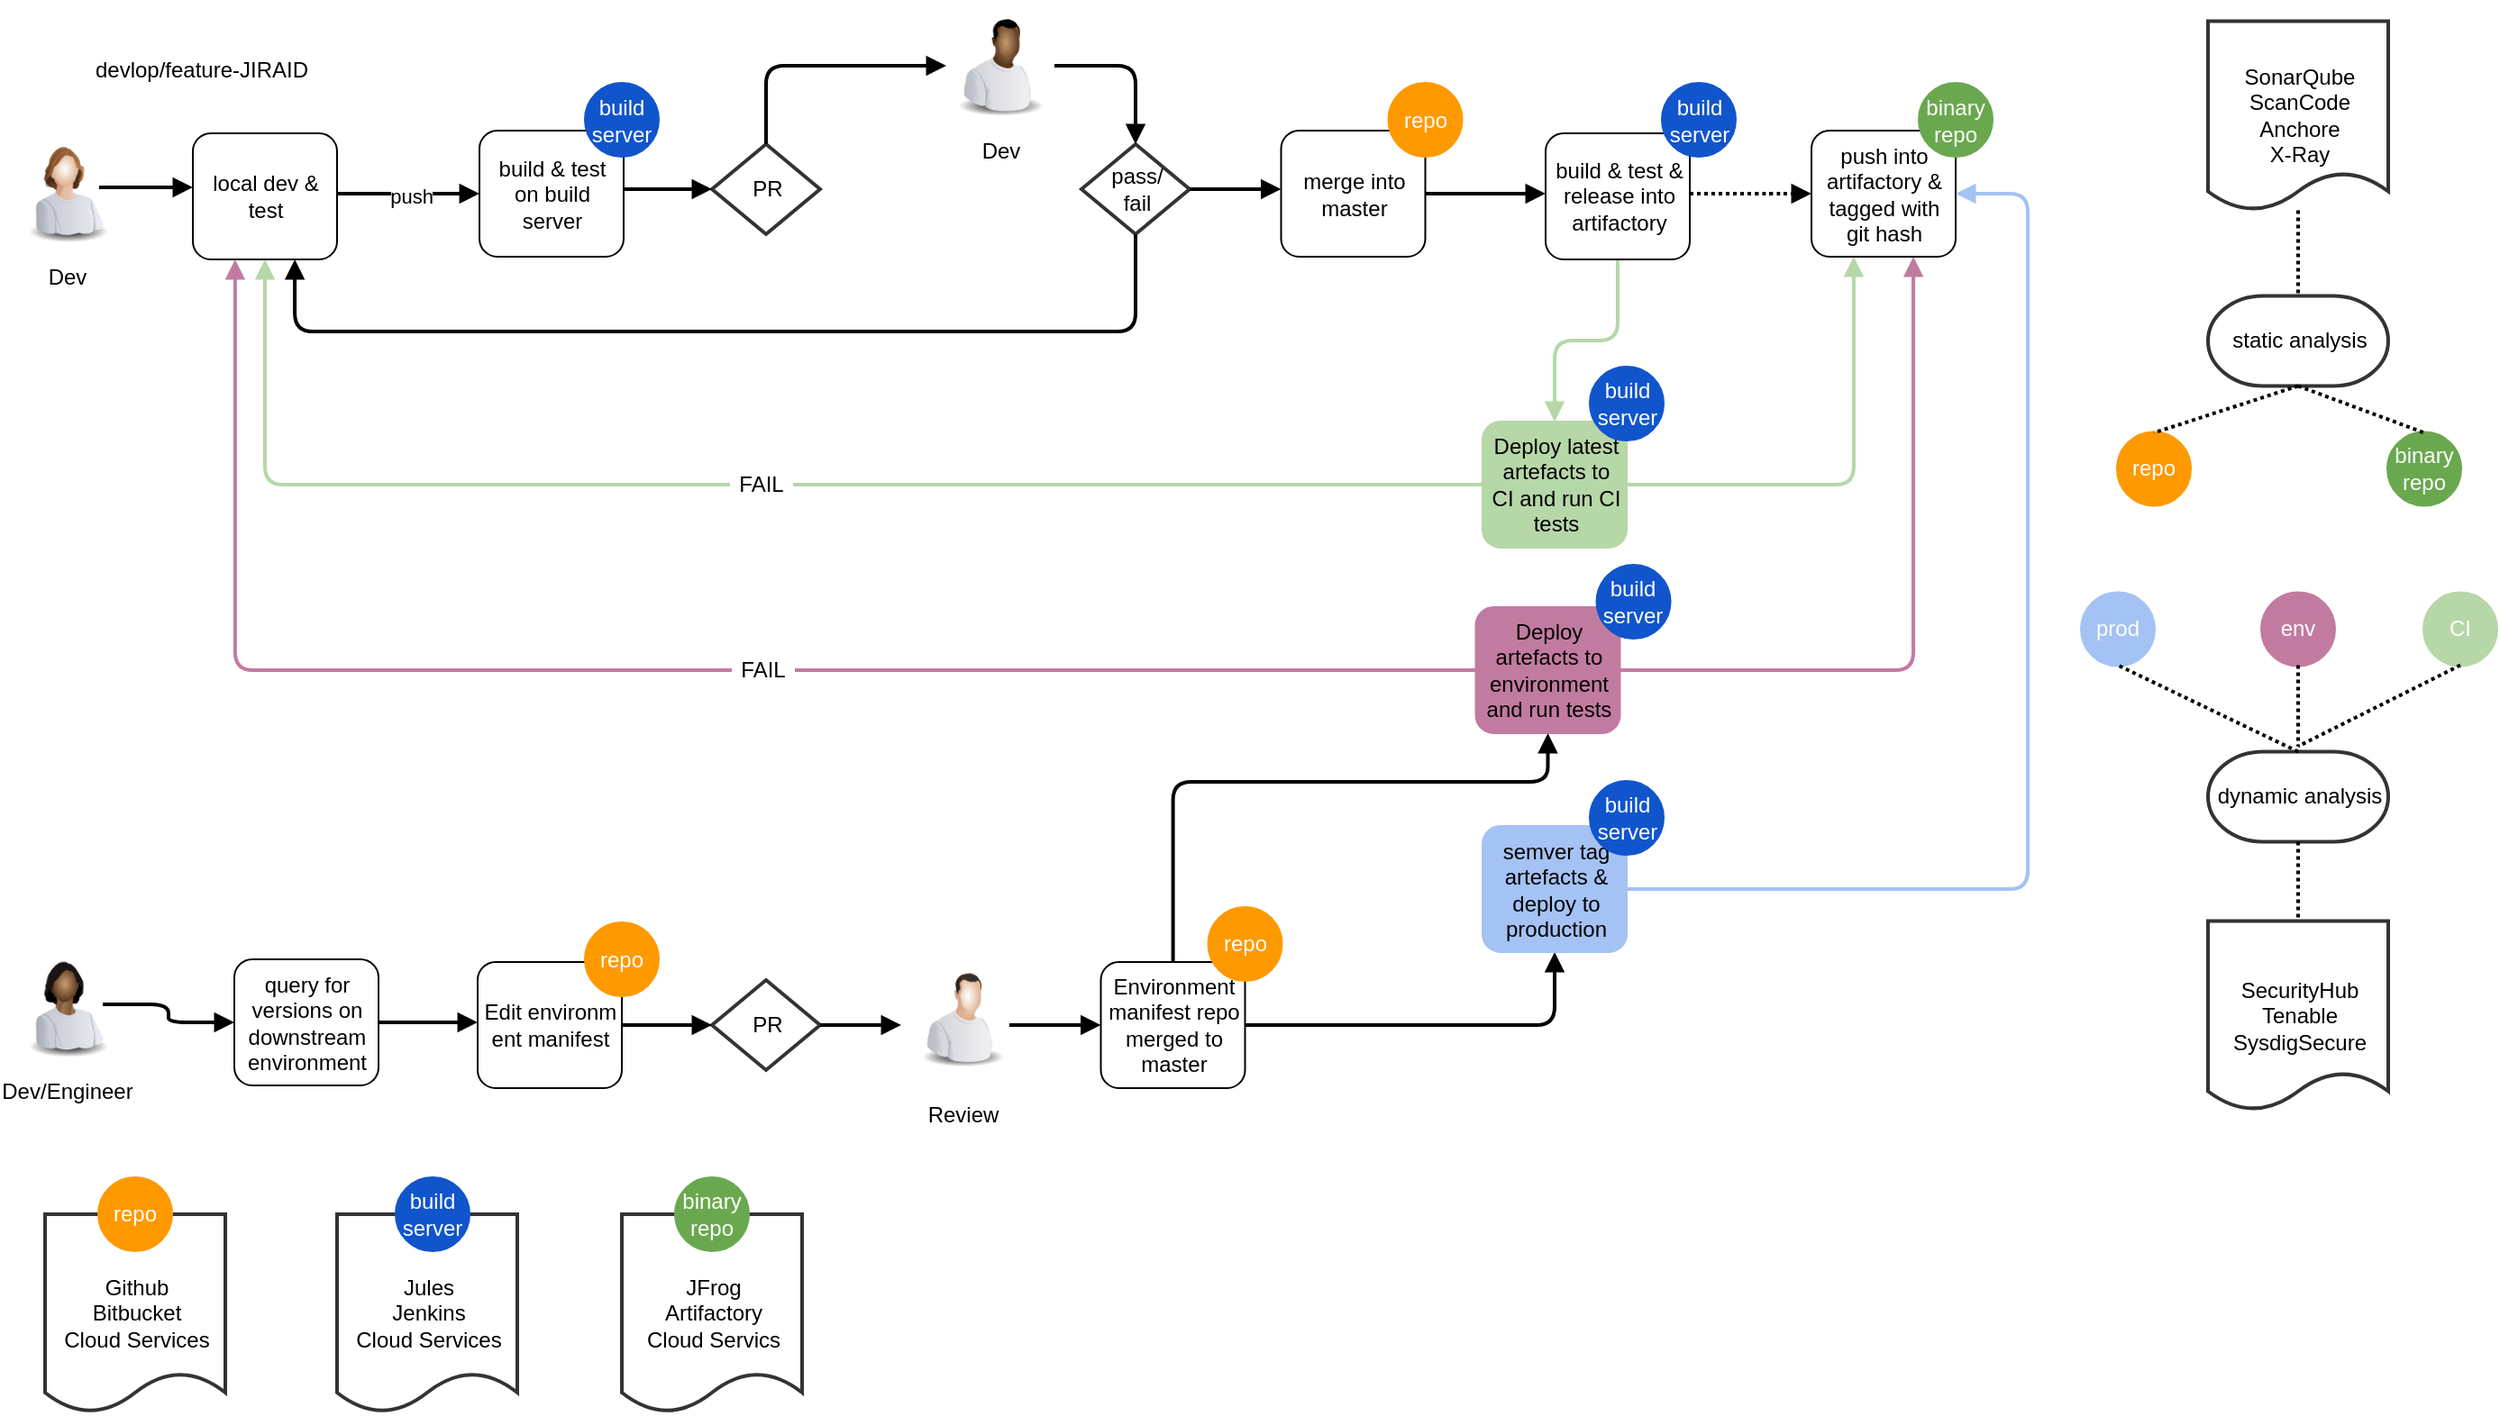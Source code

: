 <mxfile version="20.8.23" type="github">
  <diagram id="XXB_yrsVPrWTaqCzHYOn" name="Page-1">
    <mxGraphModel dx="1141" dy="627" grid="1" gridSize="10" guides="1" tooltips="1" connect="1" arrows="1" fold="1" page="1" pageScale="1" pageWidth="827" pageHeight="1169" background="#FFFFFF" math="0" shadow="0">
      <root>
        <mxCell id="0" />
        <mxCell id="2" value="Layer 0" parent="0" />
        <mxCell id="3" value="&lt;div style=&quot;width: 93.0px;height:auto;word-break: break-word;&quot;&gt;&lt;div align=&quot;center&quot;&gt;Jules&lt;/div&gt;&lt;div align=&quot;center&quot;&gt;&lt;span style=&quot;font-family:Arial;text-decoration:none;font-size:12px; line-height: 0;&quot;&gt;&lt;span style=&quot;text-decoration:none; line-height: normal;&quot;&gt;Jenkins&lt;/span&gt;&lt;/span&gt;&lt;/div&gt;&lt;div align=&quot;center&quot;&gt;&lt;span style=&quot;font-family:Arial;text-decoration:none;font-size:12px; line-height: 0;&quot;&gt;&lt;span style=&quot;text-decoration:none; line-height: normal;&quot;&gt;Cloud Services&lt;/span&gt;&lt;/span&gt;&lt;/div&gt;&lt;/div&gt;" style="shape=document;size=0.2;shadow=0;strokeWidth=2;fillColor=#FFFFFF;strokeColor=#333333;opacity=100.0;html=1;nl2Br=0;verticalAlign=middle;align=center;spacingLeft=2.0;spacingRight=0;whiteSpace=wrap;gliffyId=463;" parent="2" vertex="1">
          <mxGeometry x="192" y="680" width="100" height="110" as="geometry" />
        </mxCell>
        <mxCell id="4" value="&lt;div style=&quot;width: 93.0px;height:auto;word-break: break-word;&quot;&gt;&lt;div align=&quot;center&quot;&gt;&lt;span style=&quot;font-family:Arial;text-decoration:none;font-size:12px; line-height: 0;&quot;&gt;&lt;span style=&quot;text-decoration:none; line-height: normal;&quot;&gt;JFrog&lt;/span&gt;&lt;/span&gt;&lt;/div&gt;&lt;div align=&quot;center&quot;&gt;&lt;font face=&quot;Arial&quot;&gt;Artifactory&lt;/font&gt;&lt;/div&gt;&lt;div align=&quot;center&quot;&gt;&lt;span style=&quot;font-family:Arial;text-decoration:none;font-size:12px; line-height: 0;&quot;&gt;&lt;span style=&quot;text-decoration:none; line-height: normal;&quot;&gt;Cloud Servics&lt;/span&gt;&lt;/span&gt;&lt;/div&gt;&lt;/div&gt;" style="shape=document;size=0.2;shadow=0;strokeWidth=2;fillColor=#FFFFFF;strokeColor=#333333;opacity=100.0;html=1;nl2Br=0;verticalAlign=middle;align=center;spacingLeft=2.0;spacingRight=0;whiteSpace=wrap;gliffyId=465;" parent="2" vertex="1">
          <mxGeometry x="350" y="680" width="100" height="110" as="geometry" />
        </mxCell>
        <mxCell id="5" value="&lt;div style=&quot;width: 93.0px;height:auto;word-break: break-word;&quot;&gt;&lt;div align=&quot;center&quot;&gt;&lt;span style=&quot;font-family:Arial;text-decoration:none;font-size:12px; line-height: 0;&quot;&gt;&lt;span style=&quot;text-decoration:none; line-height: normal;&quot;&gt;Github&lt;/span&gt;&lt;/span&gt;&lt;/div&gt;&lt;div align=&quot;center&quot;&gt;&lt;span style=&quot;font-family:Arial;text-decoration:none;font-size:12px; line-height: 0;&quot;&gt;&lt;span style=&quot;text-decoration:none; line-height: normal;&quot;&gt;Bitbucket&lt;/span&gt;&lt;/span&gt;&lt;/div&gt;&lt;div align=&quot;center&quot;&gt;&lt;span style=&quot;font-family:Arial;text-decoration:none;font-size:12px; line-height: 0;&quot;&gt;&lt;span style=&quot;text-decoration:none; line-height: normal;&quot;&gt;Cloud Services&lt;/span&gt;&lt;/span&gt;&lt;/div&gt;&lt;/div&gt;" style="shape=document;size=0.2;shadow=0;strokeWidth=2;fillColor=#FFFFFF;strokeColor=#333333;opacity=100.0;html=1;nl2Br=0;verticalAlign=middle;align=center;spacingLeft=2.0;spacingRight=0;whiteSpace=wrap;gliffyId=461;" parent="2" vertex="1">
          <mxGeometry x="30" y="680" width="100" height="110" as="geometry" />
        </mxCell>
        <mxCell id="6" value="&lt;div style=&#39;width: 74.333px;height:auto;word-break: break-word;&#39;&gt;&lt;div align=&quot;center&quot;&gt;&lt;span style=&quot;font-family:Arial;text-decoration:none;font-size:12px; line-height: 0;&quot;&gt;&lt;span style=&quot;text-decoration:none; line-height: normal;&quot;&gt;local dev &amp;amp; test&lt;br /&gt;&lt;/span&gt;&lt;/span&gt;&lt;/div&gt;&lt;/div&gt;" style="shape=mxgraph.bpmn.task;rectStyle=rounded;size=10;taskMarker=abstract;points=[[0.25,0,0],[0.5,0,0],[0.75,0,0],[1,0.25,0],[1,0.5,0],[1,0.75,0],[0.75,1,0],[0.5,1,0],[0.25,1,0],[0,0.75,0],[0,0.5,0],[0,0.25,0]];shadow=0;strokeWidth=1;fillColor=#FFFFFF;strokeColor=#000000;opacity=100.0;html=1;nl2Br=0;verticalAlign=middle;align=center;spacingLeft=1.333;spacingRight=0;whiteSpace=wrap;gliffyId=54;" parent="2" vertex="1">
          <mxGeometry x="112" y="80" width="80" height="70" as="geometry" />
        </mxCell>
        <mxCell id="7" value="&lt;div style=&#39;width: 53.0px;height:auto;word-break: break-word;&#39;&gt;&lt;div align=&quot;center&quot;&gt;&lt;span style=&quot;font-family:Arial;text-decoration:none;font-size:12px; line-height: 0;&quot;&gt;&lt;span style=&quot;text-decoration:none; line-height: normal;&quot;&gt;PR&lt;br /&gt;&lt;/span&gt;&lt;/span&gt;&lt;/div&gt;&lt;/div&gt;" style="shape=rhombus;perimeter=rhombusPerimeter;shadow=0;strokeWidth=2;fillColor=#FFFFFF;strokeColor=#333333;opacity=100.0;html=1;nl2Br=0;verticalAlign=middle;align=center;spacingLeft=8.0;spacingRight=6;whiteSpace=wrap;gliffyId=60;" parent="2" vertex="1">
          <mxGeometry x="400" y="86" width="60" height="50" as="geometry" />
        </mxCell>
        <mxCell id="8" value="&lt;div style=&#39;width: 53.0px;height:auto;word-break: break-word;&#39;&gt;&lt;div align=&quot;center&quot;&gt;&lt;span style=&quot;font-family:Arial;font-size:12px; line-height: normal;&quot;&gt;pass/&lt;/span&gt;&lt;/div&gt;&lt;div align=&quot;center&quot;&gt;&lt;span style=&quot;font-family:Arial;font-size:12px; line-height: normal;&quot;&gt;fail&lt;/span&gt;&lt;/div&gt;&lt;/div&gt;" style="shape=rhombus;perimeter=rhombusPerimeter;shadow=0;strokeWidth=2;fillColor=#FFFFFF;strokeColor=#333333;opacity=100.0;html=1;nl2Br=0;verticalAlign=middle;align=center;spacingLeft=8.0;spacingRight=6;whiteSpace=wrap;gliffyId=133;" parent="2" vertex="1">
          <mxGeometry x="605" y="86" width="60" height="50" as="geometry" />
        </mxCell>
        <mxCell id="9" style="shape=filledEdge;strokeWidth=2;strokeColor=#b6d7a8;fillColor=none;startArrow=none;startFill=0;startSize=6;endArrow=block;endFill=1;endSize=6;rounded=1;gliffyId=153;edgeStyle=orthogonalEdgeStyle;" parent="2" source="64" target="57" edge="1">
          <mxGeometry width="143" height="339" relative="1" as="geometry">
            <Array as="points">
              <mxPoint x="907.5" y="275" />
              <mxPoint x="1033.431" y="275" />
              <mxPoint x="1033.431" y="148.5" />
            </Array>
          </mxGeometry>
        </mxCell>
        <mxCell id="10" style="shape=filledEdge;strokeWidth=2;strokeColor=#000000;fillColor=none;startArrow=none;startFill=0;startSize=6;endArrow=block;endFill=1;endSize=6;rounded=1;dashed=1;fixDash=1;dashPattern=2.0 2.0;gliffyId=154;edgeStyle=orthogonalEdgeStyle;" parent="2" source="82" target="57" edge="1">
          <mxGeometry width="96" height="6" relative="1" as="geometry">
            <Array as="points">
              <mxPoint x="942.483" y="113.5" />
              <mxPoint x="964.989" y="113.5" />
              <mxPoint x="987.494" y="113.5" />
              <mxPoint x="1010" y="113.5" />
            </Array>
          </mxGeometry>
        </mxCell>
        <mxCell id="11" style="shape=filledEdge;strokeWidth=2;strokeColor=#000000;fillColor=none;startArrow=none;startFill=0;startSize=6;endArrow=block;endFill=1;endSize=6;rounded=1;gliffyId=164;edgeStyle=orthogonalEdgeStyle;" parent="2" source="7" edge="1">
          <mxGeometry width="237" height="16" relative="1" as="geometry">
            <Array as="points">
              <mxPoint x="430" y="86" />
              <mxPoint x="430" y="42.5" />
              <mxPoint x="530" y="42.5" />
            </Array>
            <mxPoint x="530" y="42.5" as="targetPoint" />
          </mxGeometry>
        </mxCell>
        <mxCell id="12" style="shape=filledEdge;strokeWidth=2;strokeColor=#000000;fillColor=none;startArrow=none;startFill=0;startSize=6;endArrow=block;endFill=1;endSize=6;rounded=1;gliffyId=167;edgeStyle=orthogonalEdgeStyle;" parent="2" source="8" target="6" edge="1">
          <mxGeometry width="525" height="26" relative="1" as="geometry">
            <Array as="points">
              <mxPoint x="635" y="136" />
              <mxPoint x="635" y="190" />
              <mxPoint x="168.569" y="190" />
              <mxPoint x="168.569" y="150" />
            </Array>
          </mxGeometry>
        </mxCell>
        <mxCell id="13" style="shape=filledEdge;strokeWidth=2;strokeColor=#000000;fillColor=none;startArrow=block;startFill=1;startSize=6;endArrow=none;endFill=0;endSize=6;rounded=1;gliffyId=168;edgeStyle=orthogonalEdgeStyle;" parent="2" source="8" edge="1">
          <mxGeometry width="21" height="108" relative="1" as="geometry">
            <Array as="points">
              <mxPoint x="635" y="86" />
              <mxPoint x="635" y="42.5" />
              <mxPoint x="590" y="42.5" />
            </Array>
            <mxPoint x="590" y="42.5" as="targetPoint" />
          </mxGeometry>
        </mxCell>
        <mxCell id="14" style="shape=filledEdge;strokeWidth=2;strokeColor=#000000;fillColor=none;startArrow=none;startFill=0;startSize=6;endArrow=block;endFill=1;endSize=6;rounded=1;gliffyId=191;edgeStyle=orthogonalEdgeStyle;" parent="2" source="6" target="51" edge="1">
          <mxGeometry width="34" height="6" relative="1" as="geometry">
            <Array as="points">
              <mxPoint x="191.974" y="113.5" />
              <mxPoint x="206.316" y="113.5" />
              <mxPoint x="220.658" y="113.5" />
              <mxPoint x="235" y="113.5" />
            </Array>
          </mxGeometry>
        </mxCell>
        <mxCell id="DRjgZrffhy7Aq12jiZPh-84" value="push" style="edgeLabel;html=1;align=center;verticalAlign=middle;resizable=0;points=[];" vertex="1" connectable="0" parent="14">
          <mxGeometry x="0.023" y="-1" relative="1" as="geometry">
            <mxPoint as="offset" />
          </mxGeometry>
        </mxCell>
        <mxCell id="15" style="shape=filledEdge;strokeWidth=2;strokeColor=#000000;fillColor=none;startArrow=none;startFill=0;startSize=6;endArrow=block;endFill=1;endSize=6;rounded=1;gliffyId=192;edgeStyle=orthogonalEdgeStyle;" parent="2" source="51" target="7" edge="1">
          <mxGeometry width="30" height="1" relative="1" as="geometry">
            <Array as="points">
              <mxPoint x="314.963" y="111" />
              <mxPoint x="343.309" y="111" />
              <mxPoint x="371.654" y="111" />
              <mxPoint x="400" y="111" />
            </Array>
          </mxGeometry>
        </mxCell>
        <mxCell id="16" style="shape=filledEdge;strokeWidth=2;strokeColor=#000000;fillColor=none;startArrow=none;startFill=0;startSize=6;endArrow=block;endFill=1;endSize=6;rounded=1;gliffyId=193;edgeStyle=orthogonalEdgeStyle;" parent="2" source="54" target="82" edge="1">
          <mxGeometry width="68" height="1" relative="1" as="geometry">
            <Array as="points">
              <mxPoint x="795.75" y="113.5" />
              <mxPoint x="818.006" y="113.5" />
              <mxPoint x="840.261" y="113.5" />
              <mxPoint x="862.517" y="113.5" />
            </Array>
          </mxGeometry>
        </mxCell>
        <mxCell id="17" style="shape=filledEdge;strokeWidth=2;strokeColor=#b6d7a8;fillColor=none;startArrow=none;startFill=0;startSize=6;endArrow=block;endFill=1;endSize=6;rounded=1;gliffyId=195;edgeStyle=orthogonalEdgeStyle;" parent="2" source="82" target="64" edge="1">
          <mxGeometry width="39" height="96" relative="1" as="geometry">
            <Array as="points">
              <mxPoint x="902.5" y="150" />
              <mxPoint x="902.5" y="195" />
              <mxPoint x="867.5" y="195" />
              <mxPoint x="867.5" y="240" />
            </Array>
          </mxGeometry>
        </mxCell>
        <mxCell id="18" style="shape=filledEdge;strokeWidth=2;strokeColor=#b6d7a8;fillColor=none;startArrow=none;startFill=0;startSize=6;endArrow=block;endFill=1;endSize=6;rounded=1;html=1;nl2Br=0;gliffyId=196;edgeStyle=orthogonalEdgeStyle;" parent="2" source="64" target="6" edge="1">
          <mxGeometry width="695" height="190" relative="1" as="geometry">
            <Array as="points">
              <mxPoint x="827.5" y="275" />
              <mxPoint x="152" y="275" />
              <mxPoint x="152" y="150" />
            </Array>
          </mxGeometry>
        </mxCell>
        <mxCell id="19" value="&lt;div style=&#39;width: 35.688px;height:auto;word-break: break-word;&#39;&gt;&lt;div align=&quot;center&quot;&gt;&lt;span style=&quot;font-family:Arial;font-size:12px; line-height: normal;&quot;&gt;FAIL&lt;/span&gt;&lt;/div&gt;&lt;/div&gt;" style="text;html=1;nl2Br=0;labelBackgroundColor=#FFFFFF;html=1;nl2Br=0;verticalAlign=middle;align=center;spacingLeft=0.0;spacingRight=0;gliffyId=197;" parent="18" vertex="1">
          <mxGeometry relative="1" as="geometry">
            <mxPoint as="offset" />
          </mxGeometry>
        </mxCell>
        <mxCell id="20" style="shape=filledEdge;strokeWidth=2;strokeColor=#c27ba0;fillColor=none;startArrow=none;startFill=0;startSize=6;endArrow=block;endFill=1;endSize=6;rounded=1;html=1;nl2Br=0;gliffyId=202;edgeStyle=orthogonalEdgeStyle;" parent="2" source="67" target="6" edge="1">
          <mxGeometry width="580" height="495" relative="1" as="geometry">
            <Array as="points">
              <mxPoint x="823.75" y="378" />
              <mxPoint x="135.431" y="378" />
              <mxPoint x="135.431" y="150" />
            </Array>
          </mxGeometry>
        </mxCell>
        <mxCell id="21" value="&lt;div style=&#39;width: 35.688px;height:auto;word-break: break-word;&#39;&gt;&lt;div align=&quot;center&quot;&gt;&lt;span style=&quot;font-family:Arial;font-size:12px; line-height: 0;&quot;&gt;&lt;span style=&quot; line-height: normal;&quot;&gt;FAIL&lt;/span&gt;&lt;/span&gt;&lt;/div&gt;&lt;/div&gt;" style="text;html=1;nl2Br=0;labelBackgroundColor=#FFFFFF;html=1;nl2Br=0;verticalAlign=middle;align=center;spacingLeft=0.0;spacingRight=0;gliffyId=435;" parent="20" vertex="1">
          <mxGeometry x="-0.136" relative="1" as="geometry">
            <mxPoint as="offset" />
          </mxGeometry>
        </mxCell>
        <mxCell id="22" style="shape=filledEdge;strokeWidth=2;strokeColor=#c27ba0;fillColor=none;startArrow=none;startFill=0;startSize=6;endArrow=block;endFill=1;endSize=6;rounded=1;gliffyId=186;edgeStyle=orthogonalEdgeStyle;" parent="2" source="67" target="57" edge="1">
          <mxGeometry width="169" height="673" relative="1" as="geometry">
            <Array as="points">
              <mxPoint x="903.75" y="378" />
              <mxPoint x="1066.569" y="378" />
              <mxPoint x="1066.569" y="148.5" />
            </Array>
          </mxGeometry>
        </mxCell>
        <mxCell id="23" style="shape=filledEdge;strokeWidth=2;strokeColor=#000000;fillColor=none;startArrow=none;startFill=0;startSize=6;endArrow=block;endFill=1;endSize=6;rounded=1;gliffyId=274;edgeStyle=orthogonalEdgeStyle;" parent="2" source="37" target="67" edge="1">
          <mxGeometry width="123" height="117" relative="1" as="geometry">
            <Array as="points">
              <mxPoint x="655.75" y="540" />
              <mxPoint x="655.75" y="440" />
              <mxPoint x="863.75" y="440" />
              <mxPoint x="863.75" y="413" />
            </Array>
          </mxGeometry>
        </mxCell>
        <mxCell id="24" style="shape=filledEdge;strokeWidth=2;strokeColor=#000000;fillColor=none;startArrow=none;startFill=0;startSize=6;endArrow=block;endFill=1;endSize=6;rounded=1;gliffyId=336;edgeStyle=orthogonalEdgeStyle;" parent="2" target="6" edge="1">
          <mxGeometry width="38" height="13" relative="1" as="geometry">
            <Array as="points">
              <mxPoint x="60" y="110" />
              <mxPoint x="77.413" y="110" />
              <mxPoint x="94.827" y="110" />
              <mxPoint x="112.24" y="110" />
            </Array>
            <mxPoint x="60" y="110" as="sourcePoint" />
          </mxGeometry>
        </mxCell>
        <mxCell id="25" style="shape=filledEdge;strokeWidth=2;strokeColor=#000000;fillColor=none;startArrow=none;startFill=0;startSize=6;endArrow=block;endFill=1;endSize=6;rounded=1;gliffyId=358;edgeStyle=orthogonalEdgeStyle;" parent="2" source="8" target="54" edge="1">
          <mxGeometry width="68" height="1" relative="1" as="geometry">
            <Array as="points">
              <mxPoint x="665" y="111" />
              <mxPoint x="681.937" y="111" />
              <mxPoint x="698.874" y="111" />
              <mxPoint x="715.812" y="111" />
            </Array>
          </mxGeometry>
        </mxCell>
        <mxCell id="26" value="&lt;div style=&#39;width: 35.222px;height:auto;word-break: break-word;&#39;&gt;&lt;div align=&quot;center&quot;&gt;&lt;span style=&quot;font-family:Arial;color:#ffffff;text-decoration:none;font-size:12px; line-height: 0;&quot;&gt;&lt;span style=&quot;text-decoration:none; line-height: normal;&quot;&gt;prod&lt;/span&gt;&lt;/span&gt;&lt;/div&gt;&lt;/div&gt;" style="shape=ellipse;perimeter=ellipsePerimeter;shadow=0;strokeWidth=2;fillColor=#a4c2f4;strokeColor=#a4c2f4;opacity=100.0;html=1;nl2Br=0;verticalAlign=middle;align=center;spacingLeft=0.889;spacingRight=0;whiteSpace=wrap;gliffyId=363;" parent="2" vertex="1">
          <mxGeometry x="1160" y="335.25" width="40" height="40" as="geometry" />
        </mxCell>
        <mxCell id="27" value="&lt;div style=&#39;width: 35.222px;height:auto;word-break: break-word;&#39;&gt;&lt;div align=&quot;center&quot;&gt;&lt;span style=&quot;font-family:Arial;color:#ffffff;text-decoration:none;font-size:12px; line-height: 0;&quot;&gt;&lt;span style=&quot;text-decoration:none; line-height: normal;&quot;&gt;env&lt;/span&gt;&lt;/span&gt;&lt;/div&gt;&lt;/div&gt;" style="shape=ellipse;perimeter=ellipsePerimeter;shadow=0;strokeWidth=2;fillColor=#c27ba0;strokeColor=#c27ba0;opacity=100.0;html=1;nl2Br=0;verticalAlign=middle;align=center;spacingLeft=0.889;spacingRight=0;whiteSpace=wrap;gliffyId=384;" parent="2" vertex="1">
          <mxGeometry x="1260" y="335.25" width="40" height="40" as="geometry" />
        </mxCell>
        <mxCell id="28" value="&lt;div style=&#39;width: 35.222px;height:auto;word-break: break-word;&#39;&gt;&lt;div align=&quot;center&quot;&gt;&lt;span style=&quot;font-family:Arial;color:#ffffff;text-decoration:none;font-size:12px; line-height: 0;&quot;&gt;&lt;span style=&quot;text-decoration:none; line-height: normal;&quot;&gt;build&lt;/span&gt;&lt;/span&gt;&lt;/div&gt; &lt;div align=&quot;center&quot;&gt;&lt;span style=&quot;font-family:Arial;color:#ffffff;text-decoration:none;font-size:12px; line-height: 0;&quot;&gt;&lt;span style=&quot;text-decoration:none; line-height: normal;&quot;&gt;server&lt;/span&gt;&lt;/span&gt;&lt;/div&gt;&lt;/div&gt;" style="shape=ellipse;perimeter=ellipsePerimeter;shadow=0;strokeWidth=2;fillColor=#1155cc;strokeColor=#1155cc;opacity=100.0;html=1;nl2Br=0;verticalAlign=middle;align=center;spacingLeft=0.889;spacingRight=0;whiteSpace=wrap;gliffyId=458;" parent="2" vertex="1">
          <mxGeometry x="225" y="660" width="40" height="40" as="geometry" />
        </mxCell>
        <mxCell id="29" value="&lt;div style=&#39;width: 35.222px;height:auto;word-break: break-word;&#39;&gt;&lt;div align=&quot;center&quot;&gt;&lt;span style=&quot;font-family:Arial;color:rgb(255, 255, 255);font-size:12px; line-height: normal;&quot;&gt;repo&lt;span style=&quot;text-decoration:none; line-height: normal;&quot;&gt;&lt;br /&gt;&lt;/span&gt;&lt;/span&gt;&lt;/div&gt;&lt;/div&gt;" style="shape=ellipse;perimeter=ellipsePerimeter;shadow=0;strokeWidth=2;fillColor=#ff9900;strokeColor=#ff9900;opacity=100.0;html=1;nl2Br=0;verticalAlign=middle;align=center;spacingLeft=0.889;spacingRight=0;whiteSpace=wrap;gliffyId=402;" parent="2" vertex="1">
          <mxGeometry x="1180" y="246.25" width="40" height="40" as="geometry" />
        </mxCell>
        <mxCell id="30" value="&lt;div style=&#39;width: 35.222px;height:auto;word-break: break-word;&#39;&gt;&lt;div align=&quot;center&quot;&gt;&lt;span style=&quot;font-family:Arial;color:rgb(255, 255, 255);font-size:12px; line-height: normal;&quot;&gt;repo&lt;span style=&quot;text-decoration:none; line-height: normal;&quot;&gt;&lt;br /&gt;&lt;/span&gt;&lt;/span&gt;&lt;/div&gt;&lt;/div&gt;" style="shape=ellipse;perimeter=ellipsePerimeter;shadow=0;strokeWidth=2;fillColor=#ff9900;strokeColor=#ff9900;opacity=100.0;html=1;nl2Br=0;verticalAlign=middle;align=center;spacingLeft=0.889;spacingRight=0;whiteSpace=wrap;gliffyId=454;" parent="2" vertex="1">
          <mxGeometry x="60" y="660" width="40" height="40" as="geometry" />
        </mxCell>
        <mxCell id="31" value="&lt;div style=&#39;width: 35.222px;height:auto;word-break: break-word;&#39;&gt;&lt;div align=&quot;center&quot;&gt;&lt;span style=&quot;font-family:Arial;color:#ffffff;font-size:12px; line-height: 0;&quot;&gt;&lt;span style=&quot;text-decoration:none; line-height: normal;&quot;&gt;binary&lt;/span&gt;&lt;/span&gt;&lt;/div&gt;&lt;div align=&quot;center&quot;&gt;&lt;span style=&quot;font-family:Arial;color:#ffffff;font-size:12px; line-height: 0;&quot;&gt;&lt;span style=&quot;text-decoration:none; line-height: normal;&quot;&gt;repo&lt;/span&gt;&lt;/span&gt;&lt;/div&gt;&lt;/div&gt;" style="shape=ellipse;perimeter=ellipsePerimeter;shadow=0;strokeWidth=2;fillColor=#6aa84f;strokeColor=#6aa84f;opacity=100.0;html=1;nl2Br=0;verticalAlign=middle;align=center;spacingLeft=0.889;spacingRight=0;whiteSpace=wrap;gliffyId=367;" parent="2" vertex="1">
          <mxGeometry x="1330" y="246.25" width="40" height="40" as="geometry" />
        </mxCell>
        <mxCell id="32" value="&lt;div style=&#39;width: 35.222px;height:auto;word-break: break-word;&#39;&gt;&lt;div align=&quot;center&quot;&gt;&lt;span style=&quot;font-family:Arial;color:#ffffff;font-size:12px; line-height: 0;&quot;&gt;&lt;span style=&quot;text-decoration:none; line-height: normal;&quot;&gt;binary&lt;/span&gt;&lt;/span&gt;&lt;/div&gt;&lt;div align=&quot;center&quot;&gt;&lt;span style=&quot;font-family:Arial;color:#ffffff;font-size:12px; line-height: 0;&quot;&gt;&lt;span style=&quot;text-decoration:none; line-height: normal;&quot;&gt;repo&lt;/span&gt;&lt;/span&gt;&lt;/div&gt;&lt;/div&gt;" style="shape=ellipse;perimeter=ellipsePerimeter;shadow=0;strokeWidth=2;fillColor=#6aa84f;strokeColor=#6aa84f;opacity=100.0;html=1;nl2Br=0;verticalAlign=middle;align=center;spacingLeft=0.889;spacingRight=0;whiteSpace=wrap;gliffyId=456;" parent="2" vertex="1">
          <mxGeometry x="380" y="660" width="40" height="40" as="geometry" />
        </mxCell>
        <mxCell id="33" value="&lt;div style=&#39;width: 35.222px;height:auto;word-break: break-word;&#39;&gt;&lt;div align=&quot;center&quot;&gt;&lt;span style=&quot;font-family:Arial;color:#ffffff;font-size:12px; line-height: 0;&quot;&gt;&lt;span style=&quot;text-decoration:none; line-height: normal;&quot;&gt;CI&lt;/span&gt;&lt;/span&gt;&lt;/div&gt;&lt;/div&gt;" style="shape=ellipse;perimeter=ellipsePerimeter;shadow=0;strokeWidth=2;fillColor=#b6d7a8;strokeColor=#b6d7a8;opacity=100.0;html=1;nl2Br=0;verticalAlign=middle;align=center;spacingLeft=0.889;spacingRight=0;whiteSpace=wrap;gliffyId=398;" parent="2" vertex="1">
          <mxGeometry x="1350" y="335.25" width="40" height="40" as="geometry" />
        </mxCell>
        <mxCell id="50" style="group;gliffyId=408;" parent="2" vertex="1">
          <mxGeometry x="235" y="52.5" width="100" height="96" as="geometry" />
        </mxCell>
        <mxCell id="51" value="&lt;div style=&#39;width: 74.333px;height:auto;word-break: break-word;&#39;&gt;&lt;div align=&quot;center&quot;&gt;&lt;span style=&quot;font-family:Arial;text-decoration:none;font-size:12px; line-height: 0;&quot;&gt;&lt;span style=&quot;text-decoration:none; line-height: normal;&quot;&gt;build &amp;amp; test on build server&lt;br /&gt;&lt;/span&gt;&lt;/span&gt;&lt;/div&gt;&lt;/div&gt;" style="shape=mxgraph.bpmn.task;rectStyle=rounded;size=10;taskMarker=abstract;points=[[0.25,0,0],[0.5,0,0],[0.75,0,0],[1,0.25,0],[1,0.5,0],[1,0.75,0],[0.75,1,0],[0.5,1,0],[0.25,1,0],[0,0.75,0],[0,0.5,0],[0,0.25,0]];shadow=0;strokeWidth=1;fillColor=#FFFFFF;strokeColor=#000000;opacity=100.0;html=1;nl2Br=0;verticalAlign=middle;align=center;spacingLeft=1.333;spacingRight=0;whiteSpace=wrap;gliffyId=126;" parent="50" vertex="1">
          <mxGeometry x="36" y="26" width="80" height="70" as="geometry" />
        </mxCell>
        <mxCell id="53" style="group;gliffyId=409;" parent="2" vertex="1">
          <mxGeometry x="715.75" y="52.5" width="100" height="96" as="geometry" />
        </mxCell>
        <mxCell id="54" value="&lt;div style=&#39;width: 74.333px;height:auto;word-break: break-word;&#39;&gt;&lt;div align=&quot;center&quot;&gt;&lt;span style=&quot;font-family:Arial;text-decoration:none;font-size:12px; line-height: 0;&quot;&gt;&lt;span style=&quot;text-decoration:none; line-height: normal;&quot;&gt;merge into master&lt;br /&gt;&lt;/span&gt;&lt;/span&gt;&lt;/div&gt;&lt;/div&gt;" style="shape=mxgraph.bpmn.task;rectStyle=rounded;size=10;taskMarker=abstract;points=[[0.25,0,0],[0.5,0,0],[0.75,0,0],[1,0.25,0],[1,0.5,0],[1,0.75,0],[0.75,1,0],[0.5,1,0],[0.25,1,0],[0,0.75,0],[0,0.5,0],[0,0.25,0]];shadow=0;strokeWidth=1;fillColor=#FFFFFF;strokeColor=#000000;opacity=100.0;html=1;nl2Br=0;verticalAlign=middle;align=center;spacingLeft=1.333;spacingRight=0;whiteSpace=wrap;gliffyId=66;" parent="53" vertex="1">
          <mxGeometry y="26" width="80" height="70" as="geometry" />
        </mxCell>
        <mxCell id="55" value="&lt;div style=&#39;width: 35.222px;height:auto;word-break: break-word;&#39;&gt;&lt;div align=&quot;center&quot;&gt;&lt;span style=&quot;font-family:Arial;color:rgb(255, 255, 255);font-size:12px; line-height: normal;&quot;&gt;repo&lt;span style=&quot;text-decoration:none; line-height: normal;&quot;&gt;&lt;br /&gt;&lt;/span&gt;&lt;/span&gt;&lt;/div&gt;&lt;/div&gt;" style="shape=ellipse;perimeter=ellipsePerimeter;shadow=0;strokeWidth=2;fillColor=#ff9900;strokeColor=#ff9900;opacity=100.0;html=1;nl2Br=0;verticalAlign=middle;align=center;spacingLeft=0.889;spacingRight=0;whiteSpace=wrap;gliffyId=365;" parent="53" vertex="1">
          <mxGeometry x="60" width="40" height="40" as="geometry" />
        </mxCell>
        <mxCell id="56" style="group;gliffyId=411;" parent="2" vertex="1">
          <mxGeometry x="1010" y="52.5" width="100" height="96" as="geometry" />
        </mxCell>
        <mxCell id="57" value="&lt;div style=&#39;width: 74.333px;height:auto;word-break: break-word;&#39;&gt;&lt;div align=&quot;center&quot;&gt;&lt;span style=&quot;font-family:Arial;text-decoration:none;font-size:12px; line-height: 0;&quot;&gt;&lt;span style=&quot;text-decoration:none; line-height: normal;&quot;&gt;push into artifactory &amp;amp; tagged with git hash&lt;br /&gt;&lt;/span&gt;&lt;/span&gt;&lt;/div&gt;&lt;/div&gt;" style="shape=mxgraph.bpmn.task;rectStyle=rounded;size=10;taskMarker=abstract;points=[[0.25,0,0],[0.5,0,0],[0.75,0,0],[1,0.25,0],[1,0.5,0],[1,0.75,0],[0.75,1,0],[0.5,1,0],[0.25,1,0],[0,0.75,0],[0,0.5,0],[0,0.25,0]];shadow=0;strokeWidth=1;fillColor=#FFFFFF;strokeColor=#000000;opacity=100.0;html=1;nl2Br=0;verticalAlign=middle;align=center;spacingLeft=1.333;spacingRight=0;whiteSpace=wrap;gliffyId=78;" parent="56" vertex="1">
          <mxGeometry y="26" width="80" height="70" as="geometry" />
        </mxCell>
        <mxCell id="58" value="&lt;div style=&#39;width: 35.222px;height:auto;word-break: break-word;&#39;&gt;&lt;div align=&quot;center&quot;&gt;&lt;span style=&quot;font-family:Arial;color:#ffffff;font-size:12px; line-height: 0;&quot;&gt;&lt;span style=&quot;text-decoration:none; line-height: normal;&quot;&gt;binary&lt;/span&gt;&lt;/span&gt;&lt;/div&gt;&lt;div align=&quot;center&quot;&gt;&lt;span style=&quot;font-family:Arial;color:#ffffff;font-size:12px; line-height: 0;&quot;&gt;&lt;span style=&quot;text-decoration:none; line-height: normal;&quot;&gt;repo&lt;/span&gt;&lt;/span&gt;&lt;/div&gt;&lt;/div&gt;" style="shape=ellipse;perimeter=ellipsePerimeter;shadow=0;strokeWidth=2;fillColor=#6aa84f;strokeColor=#6aa84f;opacity=100.0;html=1;nl2Br=0;verticalAlign=middle;align=center;spacingLeft=0.889;spacingRight=0;whiteSpace=wrap;gliffyId=396;" parent="56" vertex="1">
          <mxGeometry x="60" width="40" height="40" as="geometry" />
        </mxCell>
        <mxCell id="59" value="&lt;div style=&#39;width: 93.0px;height:auto;word-break: break-word;&#39;&gt;&lt;div align=&quot;center&quot;&gt;&lt;span style=&quot;font-family:Arial;text-decoration:none;font-size:12px; line-height: 0;&quot;&gt;&lt;span style=&quot;text-decoration:none; line-height: normal;&quot;&gt;static analysis&lt;/span&gt;&lt;/span&gt;&lt;/div&gt;&lt;/div&gt;" style="shape=mxgraph.flowchart.terminator;shadow=0;strokeWidth=2;fillColor=#FFFFFF;strokeColor=#333333;opacity=100.0;html=1;nl2Br=0;verticalAlign=middle;align=center;spacingLeft=2.0;spacingRight=0;whiteSpace=wrap;gliffyId=414;" parent="2" vertex="1">
          <mxGeometry x="1230" y="170.25" width="100" height="50" as="geometry" />
        </mxCell>
        <mxCell id="60" value="&lt;div style=&#39;width: 93.0px;height:auto;word-break: break-word;&#39;&gt;&lt;div align=&quot;center&quot;&gt;&lt;span style=&quot;font-family:Arial;text-decoration:none;font-size:12px; line-height: 0;&quot;&gt;&lt;span style=&quot;text-decoration:none; line-height: normal;&quot;&gt;dynamic analysis&lt;/span&gt;&lt;/span&gt;&lt;/div&gt;&lt;/div&gt;" style="shape=mxgraph.flowchart.terminator;shadow=0;strokeWidth=2;fillColor=#FFFFFF;strokeColor=#333333;opacity=100.0;html=1;nl2Br=0;verticalAlign=middle;align=center;spacingLeft=2.0;spacingRight=0;whiteSpace=wrap;gliffyId=416;" parent="2" vertex="1">
          <mxGeometry x="1230" y="423.25" width="100" height="50" as="geometry" />
        </mxCell>
        <mxCell id="61" value="&lt;div style=&#39;width: 93.0px;height:auto;word-break: break-word;&#39;&gt;&lt;div align=&quot;center&quot;&gt;&lt;span style=&quot;font-family:Arial;text-decoration:none;font-size:12px; line-height: 0;&quot;&gt;&lt;span style=&quot;text-decoration:none; line-height: normal;&quot;&gt;SonarQube&lt;/span&gt;&lt;/span&gt;&lt;/div&gt;&lt;div align=&quot;center&quot;&gt;&lt;span style=&quot;font-family:Arial;text-decoration:none;font-size:12px; line-height: 0;&quot;&gt;&lt;span style=&quot;text-decoration:none; line-height: normal;&quot;&gt;ScanCode&lt;/span&gt;&lt;/span&gt;&lt;/div&gt;&lt;div align=&quot;center&quot;&gt;&lt;span style=&quot;font-family:Arial;text-decoration:none;font-size:12px; line-height: 0;&quot;&gt;&lt;span style=&quot;text-decoration:none; line-height: normal;&quot;&gt;Anchore&lt;/span&gt;&lt;/span&gt;&lt;/div&gt;&lt;div align=&quot;center&quot;&gt;&lt;span style=&quot;font-family:Arial;text-decoration:none;font-size:12px; line-height: 0;&quot;&gt;&lt;span style=&quot;text-decoration:none; line-height: normal;&quot;&gt;X-Ray&lt;/span&gt;&lt;/span&gt;&lt;/div&gt;&lt;/div&gt;" style="shape=document;size=0.2;shadow=0;strokeWidth=2;fillColor=#FFFFFF;strokeColor=#333333;opacity=100.0;html=1;nl2Br=0;verticalAlign=middle;align=center;spacingLeft=2.0;spacingRight=0;whiteSpace=wrap;gliffyId=419;" parent="2" vertex="1">
          <mxGeometry x="1230" y="17.75" width="100" height="105" as="geometry" />
        </mxCell>
        <mxCell id="62" value="&lt;div style=&#39;width: 93.0px;height:auto;word-break: break-word;&#39;&gt;&lt;div align=&quot;center&quot;&gt;&lt;span style=&quot;font-family:Arial;font-size:12px; line-height: normal;&quot;&gt;SecurityHub&lt;span style=&quot;text-decoration:none; line-height: normal;&quot;&gt;&lt;br /&gt;&lt;/span&gt;&lt;/span&gt;&lt;/div&gt;&lt;div align=&quot;center&quot;&gt;&lt;span style=&quot;font-family:Arial;font-size:12px; line-height: normal;&quot;&gt;Tenable&lt;/span&gt;&lt;/div&gt;&lt;div align=&quot;center&quot;&gt;&lt;span style=&quot;font-family:Arial;font-size:12px; line-height: normal;&quot;&gt;SysdigSecure&lt;/span&gt;&lt;/div&gt;&lt;/div&gt;" style="shape=document;size=0.2;shadow=0;strokeWidth=2;fillColor=#FFFFFF;strokeColor=#333333;opacity=100.0;html=1;nl2Br=0;verticalAlign=middle;align=center;spacingLeft=2.0;spacingRight=0;whiteSpace=wrap;gliffyId=445;" parent="2" vertex="1">
          <mxGeometry x="1230" y="517.25" width="100" height="105" as="geometry" />
        </mxCell>
        <mxCell id="63" style="group;gliffyId=433;" parent="2" vertex="1">
          <mxGeometry x="827.5" y="210" width="100" height="100" as="geometry" />
        </mxCell>
        <mxCell id="64" value="&lt;div style=&#39;width: 74.333px;height:auto;word-break: break-word;&#39;&gt;&lt;div align=&quot;center&quot;&gt;&lt;span style=&quot;font-family:Arial;text-decoration:none;font-size:12px; line-height: 0;&quot;&gt;&lt;span style=&quot;text-decoration:none; line-height: normal;&quot;&gt;Deploy latest artefacts to CI and run CI tests&lt;br /&gt;&lt;/span&gt;&lt;/span&gt;&lt;/div&gt;&lt;/div&gt;" style="shape=mxgraph.bpmn.task;rectStyle=rounded;size=10;taskMarker=abstract;points=[[0.25,0,0],[0.5,0,0],[0.75,0,0],[1,0.25,0],[1,0.5,0],[1,0.75,0],[0.75,1,0],[0.5,1,0],[0.25,1,0],[0,0.75,0],[0,0.5,0],[0,0.25,0]];shadow=0;strokeWidth=1;fillColor=#b6d7a8;strokeColor=#b6d7a8;opacity=100.0;html=1;nl2Br=0;verticalAlign=middle;align=center;spacingLeft=1.333;spacingRight=0;whiteSpace=wrap;gliffyId=347;" parent="63" vertex="1">
          <mxGeometry y="30" width="80" height="70" as="geometry" />
        </mxCell>
        <mxCell id="65" value="&lt;div style=&#39;width: 35.222px;height:auto;word-break: break-word;&#39;&gt;&lt;div align=&quot;center&quot;&gt;&lt;span style=&quot;font-family:Arial;color:#ffffff;text-decoration:none;font-size:12px; line-height: 0;&quot;&gt;&lt;span style=&quot;text-decoration:none; line-height: normal;&quot;&gt;build&lt;/span&gt;&lt;/span&gt;&lt;/div&gt; &lt;div align=&quot;center&quot;&gt;&lt;span style=&quot;font-family:Arial;color:#ffffff;text-decoration:none;font-size:12px; line-height: 0;&quot;&gt;&lt;span style=&quot;text-decoration:none; line-height: normal;&quot;&gt;server&lt;/span&gt;&lt;/span&gt;&lt;/div&gt;&lt;/div&gt;" style="shape=ellipse;perimeter=ellipsePerimeter;shadow=0;strokeWidth=2;fillColor=#1155cc;strokeColor=#1155cc;opacity=100.0;html=1;nl2Br=0;verticalAlign=middle;align=center;spacingLeft=0.889;spacingRight=0;whiteSpace=wrap;gliffyId=388;" parent="63" vertex="1">
          <mxGeometry x="60" width="40" height="40" as="geometry" />
        </mxCell>
        <mxCell id="66" style="group;gliffyId=434;" parent="2" vertex="1">
          <mxGeometry x="823.75" y="320" width="107.526" height="93" as="geometry" />
        </mxCell>
        <mxCell id="67" value="&lt;div style=&#39;width: 74.333px;height:auto;word-break: break-word;&#39;&gt;&lt;div align=&quot;center&quot;&gt;&lt;span style=&quot;font-family:Arial;text-decoration:none;font-size:12px; line-height: 0;&quot;&gt;&lt;span style=&quot;text-decoration:none; line-height: normal;&quot;&gt;Deploy artefacts to environment and run tests&lt;br /&gt;&lt;/span&gt;&lt;/span&gt;&lt;/div&gt;&lt;/div&gt;" style="shape=mxgraph.bpmn.task;rectStyle=rounded;size=10;taskMarker=abstract;points=[[0.25,0,0],[0.5,0,0],[0.75,0,0],[1,0.25,0],[1,0.5,0],[1,0.75,0],[0.75,1,0],[0.5,1,0],[0.25,1,0],[0,0.75,0],[0,0.5,0],[0,0.25,0]];shadow=0;strokeWidth=1;fillColor=#c27ba0;strokeColor=#c27ba0;opacity=100.0;html=1;nl2Br=0;verticalAlign=middle;align=center;spacingLeft=1.333;spacingRight=0;whiteSpace=wrap;gliffyId=350;" parent="66" vertex="1">
          <mxGeometry y="23" width="80" height="70" as="geometry" />
        </mxCell>
        <mxCell id="68" value="&lt;div style=&#39;width: 35.222px;height:auto;word-break: break-word;&#39;&gt;&lt;div align=&quot;center&quot;&gt;&lt;span style=&quot;font-family:Arial;color:#ffffff;text-decoration:none;font-size:12px; line-height: 0;&quot;&gt;&lt;span style=&quot;text-decoration:none; line-height: normal;&quot;&gt;build&lt;/span&gt;&lt;/span&gt;&lt;/div&gt; &lt;div align=&quot;center&quot;&gt;&lt;span style=&quot;font-family:Arial;color:#ffffff;text-decoration:none;font-size:12px; line-height: 0;&quot;&gt;&lt;span style=&quot;text-decoration:none; line-height: normal;&quot;&gt;server&lt;/span&gt;&lt;/span&gt;&lt;/div&gt;&lt;/div&gt;" style="shape=ellipse;perimeter=ellipsePerimeter;shadow=0;strokeWidth=2;fillColor=#1155cc;strokeColor=#1155cc;opacity=100.0;html=1;nl2Br=0;verticalAlign=middle;align=center;spacingLeft=0.889;spacingRight=0;whiteSpace=wrap;gliffyId=386;" parent="66" vertex="1">
          <mxGeometry x="67.526" width="40" height="40" as="geometry" />
        </mxCell>
        <mxCell id="69" style="shape=filledEdge;strokeWidth=2;strokeColor=#a4c2f4;fillColor=none;startArrow=none;startFill=0;startSize=6;endArrow=block;endFill=1;endSize=6;rounded=1;gliffyId=441;edgeStyle=orthogonalEdgeStyle;" parent="2" source="72" target="57" edge="1">
          <mxGeometry width="322" height="381" relative="1" as="geometry">
            <Array as="points">
              <mxPoint x="907.5" y="499.5" />
              <mxPoint x="1130" y="499.5" />
              <mxPoint x="1130" y="113.5" />
              <mxPoint x="1090" y="113.5" />
            </Array>
          </mxGeometry>
        </mxCell>
        <mxCell id="70" style="shape=filledEdge;strokeWidth=2;strokeColor=#000000;fillColor=none;startArrow=none;startFill=0;startSize=6;endArrow=block;endFill=1;endSize=6;rounded=1;gliffyId=442;edgeStyle=orthogonalEdgeStyle;" parent="2" source="37" target="72" edge="1">
          <mxGeometry width="174" height="36" relative="1" as="geometry">
            <Array as="points">
              <mxPoint x="695.75" y="575" />
              <mxPoint x="867.5" y="575" />
              <mxPoint x="867.5" y="534.5" />
            </Array>
          </mxGeometry>
        </mxCell>
        <mxCell id="71" style="group;gliffyId=444;" parent="2" vertex="1">
          <mxGeometry x="827.5" y="440" width="100" height="94.5" as="geometry" />
        </mxCell>
        <mxCell id="72" value="&lt;div style=&#39;width: 74.333px;height:auto;word-break: break-word;&#39;&gt;&lt;div align=&quot;center&quot;&gt;&lt;span style=&quot;font-family:Arial;text-decoration:none;font-size:12px; line-height: 0;&quot;&gt;&lt;span style=&quot;text-decoration:none; line-height: normal;&quot;&gt;semver tag artefacts &amp;amp; deploy to production&lt;br /&gt;&lt;/span&gt;&lt;/span&gt;&lt;/div&gt;&lt;/div&gt;" style="shape=mxgraph.bpmn.task;rectStyle=rounded;size=10;taskMarker=abstract;points=[[0.25,0,0],[0.5,0,0],[0.75,0,0],[1,0.25,0],[1,0.5,0],[1,0.75,0],[0.75,1,0],[0.5,1,0],[0.25,1,0],[0,0.75,0],[0,0.5,0],[0,0.25,0]];shadow=0;strokeWidth=1;fillColor=#a4c2f4;strokeColor=#a4c2f4;opacity=100.0;html=1;nl2Br=0;verticalAlign=middle;align=center;spacingLeft=1.333;spacingRight=0;whiteSpace=wrap;gliffyId=439;" parent="71" vertex="1">
          <mxGeometry y="24.5" width="80" height="70" as="geometry" />
        </mxCell>
        <mxCell id="73" value="&lt;div style=&#39;width: 35.222px;height:auto;word-break: break-word;&#39;&gt;&lt;div align=&quot;center&quot;&gt;&lt;span style=&quot;font-family:Arial;color:#ffffff;text-decoration:none;font-size:12px; line-height: 0;&quot;&gt;&lt;span style=&quot;text-decoration:none; line-height: normal;&quot;&gt;build&lt;/span&gt;&lt;/span&gt;&lt;/div&gt; &lt;div align=&quot;center&quot;&gt;&lt;span style=&quot;font-family:Arial;color:#ffffff;text-decoration:none;font-size:12px; line-height: 0;&quot;&gt;&lt;span style=&quot;text-decoration:none; line-height: normal;&quot;&gt;server&lt;/span&gt;&lt;/span&gt;&lt;/div&gt;&lt;/div&gt;" style="shape=ellipse;perimeter=ellipsePerimeter;shadow=0;strokeWidth=2;fillColor=#1155cc;strokeColor=#1155cc;opacity=100.0;html=1;nl2Br=0;verticalAlign=middle;align=center;spacingLeft=0.889;spacingRight=0;whiteSpace=wrap;gliffyId=437;" parent="71" vertex="1">
          <mxGeometry x="60" width="40" height="40" as="geometry" />
        </mxCell>
        <mxCell id="74" style="shape=filledEdge;strokeWidth=2;strokeColor=#000000;fillColor=none;startArrow=none;startFill=0;startSize=6;endArrow=none;endFill=0;endSize=6;rounded=0;dashed=1;fixDash=1;dashPattern=2.0 2.0;gliffyId=447;exitX=0.5;exitY=1.0;exitPerimeter=0;entryX=0.5;entryY=0.0;entryPerimeter=0;" parent="2" source="59" target="29" edge="1">
          <mxGeometry width="78" height="46" relative="1" as="geometry">
            <Array as="points">
              <mxPoint x="1280" y="220.25" />
              <mxPoint x="1200" y="246.25" />
            </Array>
          </mxGeometry>
        </mxCell>
        <mxCell id="75" style="shape=filledEdge;strokeWidth=2;strokeColor=#000000;fillColor=none;startArrow=none;startFill=0;startSize=6;endArrow=none;endFill=0;endSize=6;rounded=0;dashed=1;fixDash=1;dashPattern=2.0 2.0;gliffyId=448;exitX=0.5;exitY=1.0;exitPerimeter=0;entryX=0.5;entryY=0.0;entryPerimeter=0;" parent="2" source="59" target="31" edge="1">
          <mxGeometry width="67" height="23" relative="1" as="geometry">
            <Array as="points">
              <mxPoint x="1280" y="220.25" />
              <mxPoint x="1350" y="246.25" />
            </Array>
          </mxGeometry>
        </mxCell>
        <mxCell id="76" style="shape=filledEdge;strokeWidth=2;strokeColor=#000000;fillColor=none;startArrow=none;startFill=0;startSize=6;endArrow=none;endFill=0;endSize=6;rounded=0;dashed=1;fixDash=1;dashPattern=2.0 2.0;gliffyId=449;exitX=0.5;exitY=0.0;exitPerimeter=0;entryX=0.5;entryY=1.0;entryPerimeter=0;" parent="2" source="60" target="26" edge="1">
          <mxGeometry width="94" height="44" relative="1" as="geometry">
            <Array as="points">
              <mxPoint x="1280" y="423.25" />
              <mxPoint x="1180" y="375.25" />
            </Array>
          </mxGeometry>
        </mxCell>
        <mxCell id="77" style="shape=filledEdge;strokeWidth=2;strokeColor=#000000;fillColor=none;startArrow=none;startFill=0;startSize=6;endArrow=none;endFill=0;endSize=6;rounded=0;dashed=1;fixDash=1;dashPattern=2.0 2.0;gliffyId=450;exitX=0.5;exitY=1.0;exitPerimeter=0;" parent="2" source="33" edge="1">
          <mxGeometry width="84" height="50" relative="1" as="geometry">
            <mxPoint x="1280" y="420.25" as="targetPoint" />
            <Array as="points">
              <mxPoint x="1370" y="375.25" />
            </Array>
          </mxGeometry>
        </mxCell>
        <mxCell id="78" style="shape=filledEdge;strokeWidth=2;strokeColor=#000000;fillColor=none;startArrow=none;startFill=0;startSize=6;endArrow=none;endFill=0;endSize=6;rounded=0;dashed=1;fixDash=1;dashPattern=2.0 2.0;gliffyId=451;edgeStyle=orthogonalEdgeStyle;" parent="2" source="27" edge="1">
          <mxGeometry width="7" height="42" relative="1" as="geometry">
            <mxPoint x="1280" y="420.25" as="targetPoint" />
            <Array as="points">
              <mxPoint x="1280" y="375.25" />
            </Array>
          </mxGeometry>
        </mxCell>
        <mxCell id="79" style="shape=filledEdge;strokeWidth=2;strokeColor=#000000;fillColor=none;startArrow=none;startFill=0;startSize=6;endArrow=none;endFill=0;endSize=6;rounded=0;dashed=1;fixDash=1;dashPattern=2.0 2.0;gliffyId=452;edgeStyle=orthogonalEdgeStyle;" parent="2" source="61" target="59" edge="1">
          <mxGeometry width="5" height="45" relative="1" as="geometry">
            <Array as="points">
              <mxPoint x="1280" y="122.75" />
              <mxPoint x="1280" y="170.25" />
            </Array>
          </mxGeometry>
        </mxCell>
        <mxCell id="80" style="shape=filledEdge;strokeWidth=2;strokeColor=#000000;fillColor=none;startArrow=none;startFill=0;startSize=6;endArrow=none;endFill=0;endSize=6;rounded=0;dashed=1;fixDash=1;dashPattern=2.0 2.0;gliffyId=453;edgeStyle=orthogonalEdgeStyle;" parent="2" source="60" target="62" edge="1">
          <mxGeometry width="1" height="42" relative="1" as="geometry">
            <Array as="points">
              <mxPoint x="1280" y="473.25" />
              <mxPoint x="1280" y="517.25" />
            </Array>
          </mxGeometry>
        </mxCell>
        <mxCell id="81" style="group;gliffyId=460;" parent="2" vertex="1">
          <mxGeometry x="862.5" y="52.5" width="105" height="97.5" as="geometry" />
        </mxCell>
        <mxCell id="82" value="&lt;div style=&#39;width: 74.333px;height:auto;word-break: break-word;&#39;&gt;&lt;div align=&quot;center&quot;&gt;&lt;span style=&quot;font-family:Arial;text-decoration:none;font-size:12px; line-height: 0;&quot;&gt;&lt;span style=&quot;text-decoration:none; line-height: normal;&quot;&gt;build &amp;amp; test &amp;amp; release into artifactory&lt;br /&gt;&lt;/span&gt;&lt;/span&gt;&lt;/div&gt;&lt;/div&gt;" style="shape=mxgraph.bpmn.task;rectStyle=rounded;size=10;taskMarker=abstract;points=[[0.25,0,0],[0.5,0,0],[0.75,0,0],[1,0.25,0],[1,0.5,0],[1,0.75,0],[0.75,1,0],[0.5,1,0],[0.25,1,0],[0,0.75,0],[0,0.5,0],[0,0.25,0]];shadow=0;strokeWidth=1;fillColor=#FFFFFF;strokeColor=#000000;opacity=100.0;html=1;nl2Br=0;verticalAlign=middle;align=center;spacingLeft=1.333;spacingRight=0;whiteSpace=wrap;gliffyId=122;" parent="81" vertex="1">
          <mxGeometry y="27.5" width="80" height="70" as="geometry" />
        </mxCell>
        <mxCell id="83" value="&lt;div style=&#39;width: 35.222px;height:auto;word-break: break-word;&#39;&gt;&lt;div align=&quot;center&quot;&gt;&lt;span style=&quot;font-family:Arial;color:#ffffff;text-decoration:none;font-size:12px; line-height: 0;&quot;&gt;&lt;span style=&quot;text-decoration:none; line-height: normal;&quot;&gt;build&lt;/span&gt;&lt;/span&gt;&lt;/div&gt; &lt;div align=&quot;center&quot;&gt;&lt;span style=&quot;font-family:Arial;color:#ffffff;text-decoration:none;font-size:12px; line-height: 0;&quot;&gt;&lt;span style=&quot;text-decoration:none; line-height: normal;&quot;&gt;server&lt;/span&gt;&lt;/span&gt;&lt;/div&gt;&lt;/div&gt;" style="shape=ellipse;perimeter=ellipsePerimeter;shadow=0;strokeWidth=2;fillColor=#1155cc;strokeColor=#1155cc;opacity=100.0;html=1;nl2Br=0;verticalAlign=middle;align=center;spacingLeft=0.889;spacingRight=0;whiteSpace=wrap;gliffyId=390;" parent="81" vertex="1">
          <mxGeometry x="65" width="40" height="40" as="geometry" />
        </mxCell>
        <mxCell id="DP4jfC9opxxsVcHKFIGZ-85" value="Dev" style="image;html=1;image=img/lib/clip_art/people/Worker_Black_128x128.png" parent="2" vertex="1">
          <mxGeometry x="530" y="6" width="60" height="70" as="geometry" />
        </mxCell>
        <mxCell id="DP4jfC9opxxsVcHKFIGZ-86" value="Dev/Engineer" style="image;html=1;image=img/lib/clip_art/people/Worker_Woman_Black_128x128.png" parent="2" vertex="1">
          <mxGeometry x="12" y="528.25" width="60" height="70" as="geometry" />
        </mxCell>
        <mxCell id="DP4jfC9opxxsVcHKFIGZ-87" value="Dev" style="image;html=1;image=img/lib/clip_art/people/Worker_Woman_128x128.png;" parent="2" vertex="1">
          <mxGeometry x="12" y="76" width="60" height="70" as="geometry" />
        </mxCell>
        <mxCell id="DP4jfC9opxxsVcHKFIGZ-88" value="Review" style="image;html=1;image=img/lib/clip_art/people/Worker_Man_128x128.png" parent="2" vertex="1">
          <mxGeometry x="510" y="528.25" width="58" height="83" as="geometry" />
        </mxCell>
        <mxCell id="37" value="&lt;div style=&#39;width: 74.333px;height:auto;word-break: break-word;&#39;&gt;&lt;div align=&quot;center&quot;&gt;&lt;span style=&quot;font-family:Arial;text-decoration:none;font-size:12px; line-height: 0;&quot;&gt;&lt;span style=&quot;text-decoration:none; line-height: normal;&quot;&gt;Environment manifest repo merged to master&lt;br /&gt;&lt;/span&gt;&lt;/span&gt;&lt;/div&gt;&lt;/div&gt;" style="shape=mxgraph.bpmn.task;rectStyle=rounded;size=10;taskMarker=abstract;points=[[0.25,0,0],[0.5,0,0],[0.75,0,0],[1,0.25,0],[1,0.5,0],[1,0.75,0],[0.75,1,0],[0.5,1,0],[0.25,1,0],[0,0.75,0],[0,0.5,0],[0,0.25,0]];shadow=0;strokeWidth=1;fillColor=#FFFFFF;strokeColor=#000000;opacity=100.0;html=1;nl2Br=0;verticalAlign=middle;align=center;spacingLeft=1.333;spacingRight=0;whiteSpace=wrap;gliffyId=94;" parent="2" vertex="1">
          <mxGeometry x="615.75" y="540" width="80" height="70" as="geometry" />
        </mxCell>
        <mxCell id="38" value="&lt;div style=&#39;width: 74.333px;height:auto;word-break: break-word;&#39;&gt;&lt;div align=&quot;center&quot;&gt;&lt;span style=&quot;font-family:Arial;text-decoration:none;font-size:12px; line-height: 0;&quot;&gt;&lt;span style=&quot;text-decoration:none; line-height: normal;&quot;&gt;Edit&amp;nbsp;environment manifest&lt;br /&gt;&lt;/span&gt;&lt;/span&gt;&lt;/div&gt;&lt;/div&gt;" style="shape=mxgraph.bpmn.task;rectStyle=rounded;size=10;taskMarker=abstract;points=[[0.25,0,0],[0.5,0,0],[0.75,0,0],[1,0.25,0],[1,0.5,0],[1,0.75,0],[0.75,1,0],[0.5,1,0],[0.25,1,0],[0,0.75,0],[0,0.5,0],[0,0.25,0]];shadow=0;strokeWidth=1;fillColor=#FFFFFF;strokeColor=#000000;opacity=100.0;html=1;nl2Br=0;verticalAlign=middle;align=center;spacingLeft=1.333;spacingRight=0;whiteSpace=wrap;gliffyId=101;" parent="2" vertex="1">
          <mxGeometry x="270" y="540" width="80" height="70" as="geometry" />
        </mxCell>
        <mxCell id="39" value="&lt;div style=&#39;width: 53.0px;height:auto;word-break: break-word;&#39;&gt;&lt;div align=&quot;center&quot;&gt;&lt;span style=&quot;font-family:Arial;text-decoration:none;font-size:12px; line-height: 0;&quot;&gt;&lt;span style=&quot;text-decoration:none; line-height: normal;&quot;&gt;PR&lt;br /&gt;&lt;/span&gt;&lt;/span&gt;&lt;/div&gt;&lt;/div&gt;" style="shape=rhombus;perimeter=rhombusPerimeter;shadow=0;strokeWidth=2;fillColor=#FFFFFF;strokeColor=#333333;opacity=100.0;html=1;nl2Br=0;verticalAlign=middle;align=center;spacingLeft=8.0;spacingRight=6;whiteSpace=wrap;gliffyId=99;" parent="2" vertex="1">
          <mxGeometry x="400" y="550" width="60" height="50" as="geometry" />
        </mxCell>
        <mxCell id="40" style="shape=filledEdge;strokeWidth=2;strokeColor=#000000;fillColor=none;startArrow=none;startFill=0;startSize=6;endArrow=block;endFill=1;endSize=6;rounded=1;gliffyId=98;edgeStyle=orthogonalEdgeStyle;" parent="2" source="38" target="39" edge="1">
          <mxGeometry width="51" height="2" relative="1" as="geometry">
            <Array as="points">
              <mxPoint x="350" y="575" />
              <mxPoint x="366.667" y="575" />
              <mxPoint x="383.333" y="575" />
              <mxPoint x="400" y="575" />
            </Array>
          </mxGeometry>
        </mxCell>
        <mxCell id="41" style="shape=filledEdge;strokeWidth=2;strokeColor=#000000;fillColor=none;startArrow=none;startFill=0;startSize=6;endArrow=block;endFill=1;endSize=6;rounded=1;gliffyId=104;edgeStyle=orthogonalEdgeStyle;" parent="2" target="37" edge="1">
          <mxGeometry width="123" height="28" relative="1" as="geometry">
            <Array as="points">
              <mxPoint x="564.879" y="575" />
              <mxPoint x="581.836" y="575" />
              <mxPoint x="598.793" y="575" />
              <mxPoint x="615.75" y="575" />
            </Array>
            <mxPoint x="565" y="575" as="sourcePoint" />
          </mxGeometry>
        </mxCell>
        <mxCell id="42" value="&lt;div style=&#39;width: 74.333px;height:auto;word-break: break-word;&#39;&gt;&lt;div align=&quot;center&quot;&gt;&lt;span style=&quot;font-family:Arial;text-decoration:none;font-size:12px; line-height: 0;&quot;&gt;&lt;span style=&quot;text-decoration:none; line-height: normal;&quot;&gt;query for versions on downstream environment&lt;br /&gt;&lt;/span&gt;&lt;/span&gt;&lt;/div&gt;&lt;/div&gt;" style="shape=mxgraph.bpmn.task;rectStyle=rounded;size=10;taskMarker=abstract;points=[[0.25,0,0],[0.5,0,0],[0.75,0,0],[1,0.25,0],[1,0.5,0],[1,0.75,0],[0.75,1,0],[0.5,1,0],[0.25,1,0],[0,0.75,0],[0,0.5,0],[0,0.25,0]];shadow=0;strokeWidth=1;fillColor=#FFFFFF;strokeColor=#000000;opacity=100.0;html=1;nl2Br=0;verticalAlign=middle;align=center;spacingLeft=1.333;spacingRight=0;whiteSpace=wrap;gliffyId=144;" parent="2" vertex="1">
          <mxGeometry x="135" y="538.5" width="80" height="70" as="geometry" />
        </mxCell>
        <mxCell id="43" style="shape=filledEdge;strokeWidth=2;strokeColor=#000000;fillColor=none;startArrow=none;startFill=0;startSize=6;endArrow=block;endFill=1;endSize=6;rounded=1;gliffyId=174;edgeStyle=orthogonalEdgeStyle;" parent="2" target="42" edge="1">
          <mxGeometry width="131" height="1" relative="1" as="geometry">
            <Array as="points">
              <mxPoint x="62" y="563.5" />
              <mxPoint x="98.5" y="563.5" />
              <mxPoint x="98.5" y="573.5" />
              <mxPoint x="135" y="573.5" />
            </Array>
            <mxPoint x="62" y="563.5" as="sourcePoint" />
          </mxGeometry>
        </mxCell>
        <mxCell id="44" style="shape=filledEdge;strokeWidth=2;strokeColor=#000000;fillColor=none;startArrow=none;startFill=0;startSize=6;endArrow=block;endFill=1;endSize=6;rounded=1;gliffyId=175;edgeStyle=orthogonalEdgeStyle;" parent="2" source="42" target="38" edge="1">
          <mxGeometry width="599" height="193" relative="1" as="geometry">
            <Array as="points">
              <mxPoint x="215" y="573.5" />
              <mxPoint x="233.34" y="573.5" />
              <mxPoint x="251.68" y="573.5" />
              <mxPoint x="270.02" y="573.5" />
            </Array>
          </mxGeometry>
        </mxCell>
        <mxCell id="45" style="shape=filledEdge;strokeWidth=2;strokeColor=#000000;fillColor=none;startArrow=none;startFill=0;startSize=6;endArrow=block;endFill=1;endSize=6;rounded=1;gliffyId=189;edgeStyle=orthogonalEdgeStyle;" parent="2" source="39" edge="1">
          <mxGeometry width="21" height="126" relative="1" as="geometry">
            <Array as="points">
              <mxPoint x="460" y="575" />
              <mxPoint x="475.045" y="575" />
              <mxPoint x="490.091" y="575" />
              <mxPoint x="505.136" y="575" />
            </Array>
            <mxPoint x="505" y="575" as="targetPoint" />
          </mxGeometry>
        </mxCell>
        <mxCell id="46" value="&lt;div style=&#39;width: 35.222px;height:auto;word-break: break-word;&#39;&gt;&lt;div align=&quot;center&quot;&gt;&lt;span style=&quot;font-family:Arial;color:rgb(255, 255, 255);font-size:12px; line-height: normal;&quot;&gt;repo&lt;span style=&quot;text-decoration:none; line-height: normal;&quot;&gt;&lt;br /&gt;&lt;/span&gt;&lt;/span&gt;&lt;/div&gt;&lt;/div&gt;" style="shape=ellipse;perimeter=ellipsePerimeter;shadow=0;strokeWidth=2;fillColor=#ff9900;strokeColor=#ff9900;opacity=100.0;html=1;nl2Br=0;verticalAlign=middle;align=center;spacingLeft=0.889;spacingRight=0;whiteSpace=wrap;gliffyId=400;" parent="2" vertex="1">
          <mxGeometry x="675.75" y="510" width="40" height="40" as="geometry" />
        </mxCell>
        <mxCell id="47" value="&lt;div style=&#39;width: 35.222px;height:auto;word-break: break-word;&#39;&gt;&lt;div align=&quot;center&quot;&gt;&lt;span style=&quot;font-family:Arial;color:rgb(255, 255, 255);font-size:12px; line-height: normal;&quot;&gt;repo&lt;span style=&quot;text-decoration:none; line-height: normal;&quot;&gt;&lt;br /&gt;&lt;/span&gt;&lt;/span&gt;&lt;/div&gt;&lt;/div&gt;" style="shape=ellipse;perimeter=ellipsePerimeter;shadow=0;strokeWidth=2;fillColor=#ff9900;strokeColor=#ff9900;opacity=100.0;html=1;nl2Br=0;verticalAlign=middle;align=center;spacingLeft=0.889;spacingRight=0;whiteSpace=wrap;gliffyId=404;" parent="2" vertex="1">
          <mxGeometry x="330" y="518.5" width="40" height="40" as="geometry" />
        </mxCell>
        <mxCell id="DRjgZrffhy7Aq12jiZPh-83" value="devlop/feature-JIRAID" style="text;html=1;strokeColor=none;fillColor=none;align=center;verticalAlign=middle;whiteSpace=wrap;rounded=0;" vertex="1" parent="2">
          <mxGeometry x="42" y="30" width="150" height="30" as="geometry" />
        </mxCell>
        <mxCell id="52" value="&lt;div style=&#39;width: 35.222px;height:auto;word-break: break-word;&#39;&gt;&lt;div align=&quot;center&quot;&gt;&lt;span style=&quot;font-family:Arial;color:#ffffff;text-decoration:none;font-size:12px; line-height: 0;&quot;&gt;&lt;span style=&quot;text-decoration:none; line-height: normal;&quot;&gt;build&lt;/span&gt;&lt;/span&gt;&lt;/div&gt; &lt;div align=&quot;center&quot;&gt;&lt;span style=&quot;font-family:Arial;color:#ffffff;text-decoration:none;font-size:12px; line-height: 0;&quot;&gt;&lt;span style=&quot;text-decoration:none; line-height: normal;&quot;&gt;server&lt;/span&gt;&lt;/span&gt;&lt;/div&gt;&lt;/div&gt;" style="shape=ellipse;perimeter=ellipsePerimeter;shadow=0;strokeWidth=2;fillColor=#1155cc;strokeColor=#1155cc;opacity=100.0;html=1;nl2Br=0;verticalAlign=middle;align=center;spacingLeft=0.889;spacingRight=0;whiteSpace=wrap;gliffyId=382;" parent="2" vertex="1">
          <mxGeometry x="330" y="52.5" width="40" height="40" as="geometry" />
        </mxCell>
      </root>
    </mxGraphModel>
  </diagram>
</mxfile>
